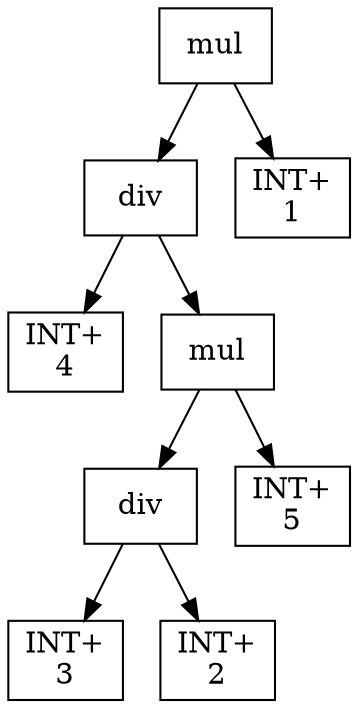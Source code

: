 digraph expr {
  node [shape=box];
  n1 [label="mul"];
  n2 [label="div"];
  n3 [label="INT+\n4"];
  n4 [label="mul"];
  n5 [label="div"];
  n6 [label="INT+\n3"];
  n7 [label="INT+\n2"];
  n5 -> n6;
  n5 -> n7;
  n8 [label="INT+\n5"];
  n4 -> n5;
  n4 -> n8;
  n2 -> n3;
  n2 -> n4;
  n9 [label="INT+\n1"];
  n1 -> n2;
  n1 -> n9;
}